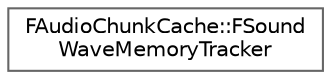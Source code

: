digraph "Graphical Class Hierarchy"
{
 // INTERACTIVE_SVG=YES
 // LATEX_PDF_SIZE
  bgcolor="transparent";
  edge [fontname=Helvetica,fontsize=10,labelfontname=Helvetica,labelfontsize=10];
  node [fontname=Helvetica,fontsize=10,shape=box,height=0.2,width=0.4];
  rankdir="LR";
  Node0 [id="Node000000",label="FAudioChunkCache::FSound\lWaveMemoryTracker",height=0.2,width=0.4,color="grey40", fillcolor="white", style="filled",URL="$da/d00/structFAudioChunkCache_1_1FSoundWaveMemoryTracker.html",tooltip=" "];
}
